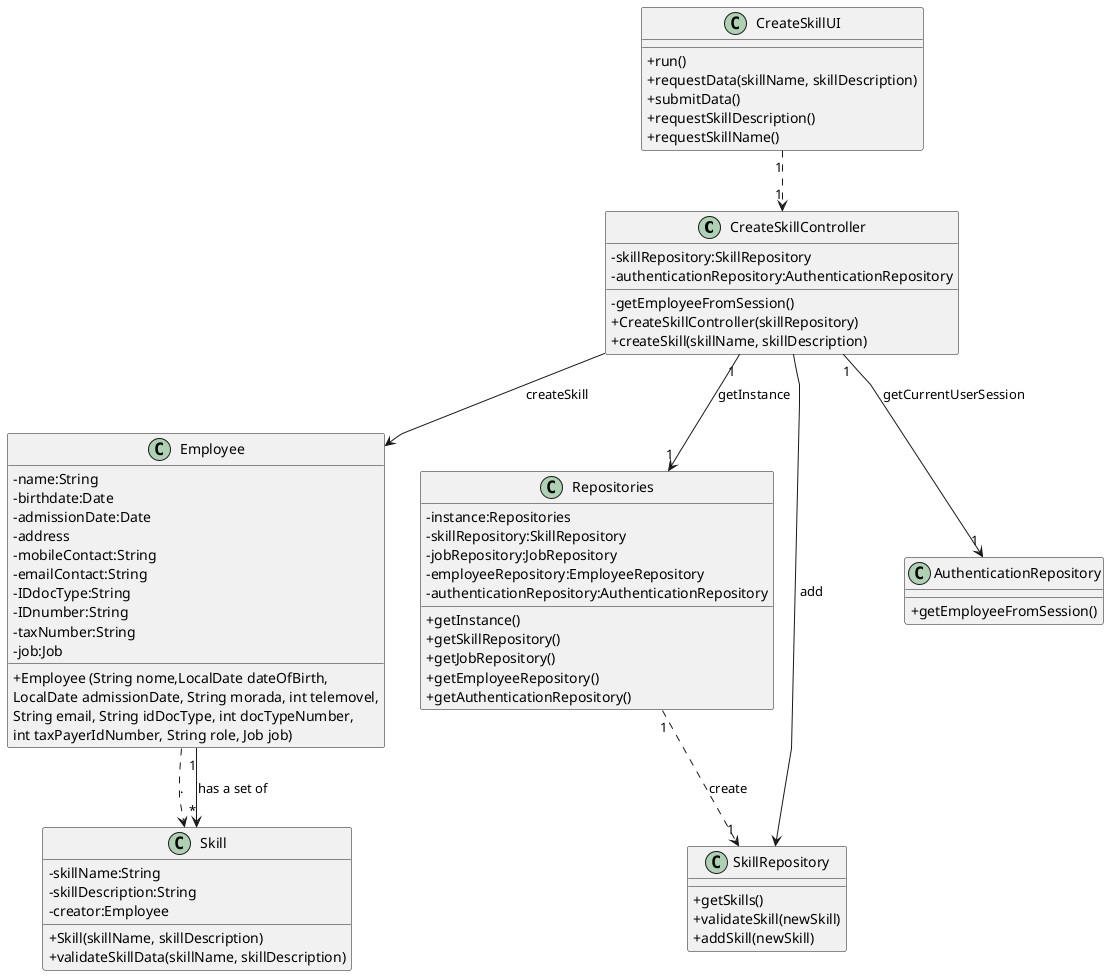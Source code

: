 @startuml
'skinparam monochrome true
skinparam packageStyle rectangle
skinparam shadowing false
skinparam linetype polyline
'skinparam linetype orto

skinparam classAttributeIconSize 0

'left to right direction

class CreateSkillController {
    -skillRepository:SkillRepository
    -authenticationRepository:AuthenticationRepository


    -getEmployeeFromSession()
    + CreateSkillController(skillRepository)
    + createSkill(skillName, skillDescription)

}


class CreateSkillUI {
    +run()
    +requestData(skillName, skillDescription)
    +submitData()
    +requestSkillDescription()
    +requestSkillName()
}


class Employee{
    -name:String
    -birthdate:Date
    -admissionDate:Date
    -address
    -mobileContact:String
    -emailContact:String
    -IDdocType:String
    -IDnumber:String
    -taxNumber:String
    -job:Job

    +Employee (String nome,LocalDate dateOfBirth,\nLocalDate admissionDate, String morada, int telemovel,\nString email, String idDocType, int docTypeNumber,\nint taxPayerIdNumber, String role, Job job)
}

class Repositories{
    - instance:Repositories
    - skillRepository:SkillRepository
    - jobRepository:JobRepository
    - employeeRepository:EmployeeRepository
    -authenticationRepository:AuthenticationRepository


    + getInstance()
    + getSkillRepository()
    + getJobRepository()
    + getEmployeeRepository()
    + getAuthenticationRepository()
}

class SkillRepository{
    + getSkills()
    + validateSkill(newSkill)
    + addSkill(newSkill)
}

class AuthenticationRepository{
    + getEmployeeFromSession()
}

class Skill {
    -skillName:String
    -skillDescription:String
    -creator:Employee

    +Skill(skillName, skillDescription)
    +validateSkillData(skillName, skillDescription)
}

CreateSkillUI "1" ..> "1" CreateSkillController

CreateSkillController "1" --> "1" Repositories : getInstance

Repositories "1" ..> "1" SkillRepository : create

CreateSkillController --> Employee : createSkill
CreateSkillController "1" --> "1" AuthenticationRepository : getCurrentUserSession

Employee ..>Skill : .

Employee "1" --> "*" Skill : has a set of

CreateSkillController --> SkillRepository: add


@enduml
